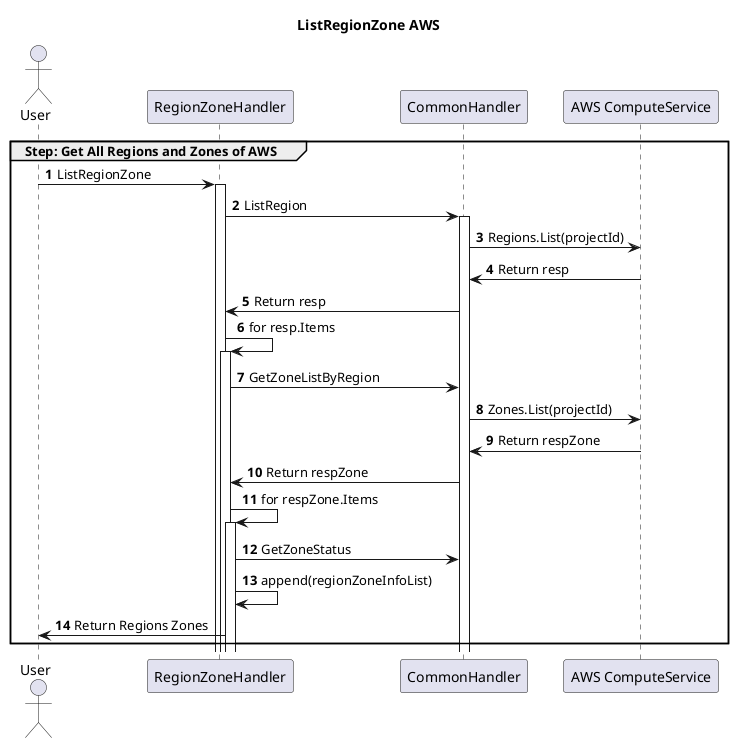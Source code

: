 @startuml

title "ListRegionZone AWS"

actor User as EndUser

participant RegionZoneHandler
participant CommonHandler
participant "AWS ComputeService" as GCP


group Step: Get All Regions and Zones of AWS
    autonumber
    EndUser -> RegionZoneHandler ++: ListRegionZone
    RegionZoneHandler -> CommonHandler ++: ListRegion
    CommonHandler -> GCP : Regions.List(projectId)
    CommonHandler <- GCP : Return resp
    RegionZoneHandler <- CommonHandler : Return resp
    RegionZoneHandler -> RegionZoneHandler ++: for resp.Items
    RegionZoneHandler -> CommonHandler : GetZoneListByRegion
    CommonHandler -> GCP : Zones.List(projectId)
    CommonHandler <- GCP : Return respZone
    RegionZoneHandler <- CommonHandler : Return respZone
    RegionZoneHandler -> RegionZoneHandler ++: for respZone.Items
    RegionZoneHandler -> CommonHandler : GetZoneStatus
    RegionZoneHandler -> RegionZoneHandler : append(regionZoneInfoList)
    EndUser <- RegionZoneHandler : Return Regions Zones
end


@enduml